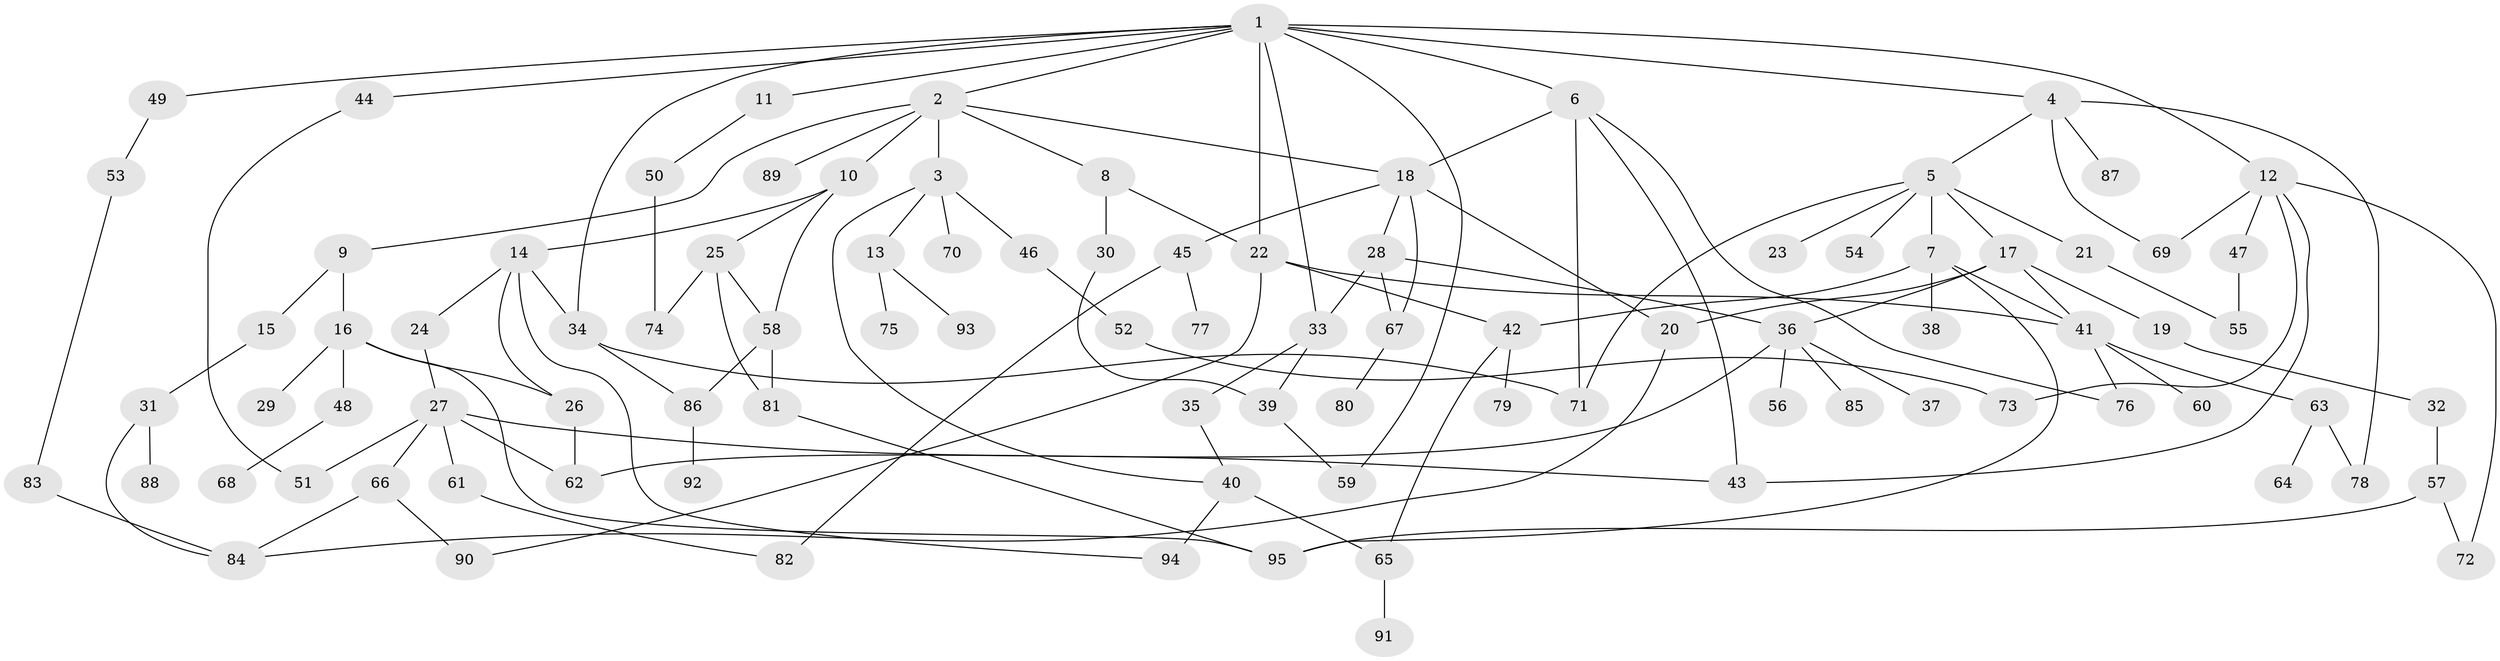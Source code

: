// Generated by graph-tools (version 1.1) at 2025/01/03/09/25 03:01:09]
// undirected, 95 vertices, 135 edges
graph export_dot {
graph [start="1"]
  node [color=gray90,style=filled];
  1;
  2;
  3;
  4;
  5;
  6;
  7;
  8;
  9;
  10;
  11;
  12;
  13;
  14;
  15;
  16;
  17;
  18;
  19;
  20;
  21;
  22;
  23;
  24;
  25;
  26;
  27;
  28;
  29;
  30;
  31;
  32;
  33;
  34;
  35;
  36;
  37;
  38;
  39;
  40;
  41;
  42;
  43;
  44;
  45;
  46;
  47;
  48;
  49;
  50;
  51;
  52;
  53;
  54;
  55;
  56;
  57;
  58;
  59;
  60;
  61;
  62;
  63;
  64;
  65;
  66;
  67;
  68;
  69;
  70;
  71;
  72;
  73;
  74;
  75;
  76;
  77;
  78;
  79;
  80;
  81;
  82;
  83;
  84;
  85;
  86;
  87;
  88;
  89;
  90;
  91;
  92;
  93;
  94;
  95;
  1 -- 2;
  1 -- 4;
  1 -- 6;
  1 -- 11;
  1 -- 12;
  1 -- 34;
  1 -- 44;
  1 -- 49;
  1 -- 59;
  1 -- 33;
  1 -- 22;
  2 -- 3;
  2 -- 8;
  2 -- 9;
  2 -- 10;
  2 -- 89;
  2 -- 18;
  3 -- 13;
  3 -- 40;
  3 -- 46;
  3 -- 70;
  4 -- 5;
  4 -- 69;
  4 -- 78;
  4 -- 87;
  5 -- 7;
  5 -- 17;
  5 -- 21;
  5 -- 23;
  5 -- 54;
  5 -- 71;
  6 -- 18;
  6 -- 71;
  6 -- 76;
  6 -- 43;
  7 -- 38;
  7 -- 95;
  7 -- 41;
  7 -- 42;
  8 -- 22;
  8 -- 30;
  9 -- 15;
  9 -- 16;
  10 -- 14;
  10 -- 25;
  10 -- 58;
  11 -- 50;
  12 -- 47;
  12 -- 72;
  12 -- 73;
  12 -- 69;
  12 -- 43;
  13 -- 75;
  13 -- 93;
  14 -- 24;
  14 -- 34;
  14 -- 26;
  14 -- 94;
  15 -- 31;
  16 -- 26;
  16 -- 29;
  16 -- 48;
  16 -- 95;
  17 -- 19;
  17 -- 20;
  17 -- 36;
  17 -- 41;
  18 -- 28;
  18 -- 45;
  18 -- 67;
  18 -- 20;
  19 -- 32;
  20 -- 84;
  21 -- 55;
  22 -- 41;
  22 -- 42;
  22 -- 90;
  24 -- 27;
  25 -- 58;
  25 -- 74;
  25 -- 81;
  26 -- 62;
  27 -- 43;
  27 -- 61;
  27 -- 66;
  27 -- 62;
  27 -- 51;
  28 -- 33;
  28 -- 36;
  28 -- 67;
  30 -- 39;
  31 -- 84;
  31 -- 88;
  32 -- 57;
  33 -- 35;
  33 -- 39;
  34 -- 71;
  34 -- 86;
  35 -- 40;
  36 -- 37;
  36 -- 56;
  36 -- 62;
  36 -- 85;
  39 -- 59;
  40 -- 94;
  40 -- 65;
  41 -- 60;
  41 -- 63;
  41 -- 76;
  42 -- 65;
  42 -- 79;
  44 -- 51;
  45 -- 77;
  45 -- 82;
  46 -- 52;
  47 -- 55;
  48 -- 68;
  49 -- 53;
  50 -- 74;
  52 -- 73;
  53 -- 83;
  57 -- 95;
  57 -- 72;
  58 -- 81;
  58 -- 86;
  61 -- 82;
  63 -- 64;
  63 -- 78;
  65 -- 91;
  66 -- 90;
  66 -- 84;
  67 -- 80;
  81 -- 95;
  83 -- 84;
  86 -- 92;
}
